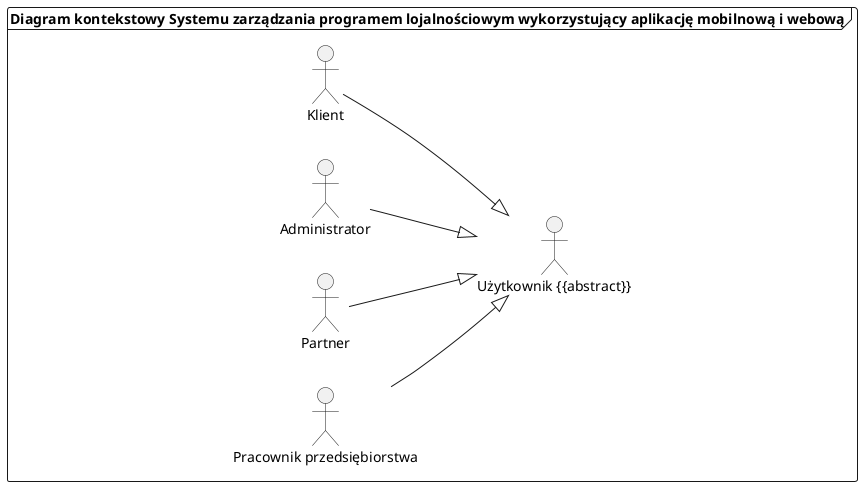 @startuml
frame "Diagram kontekstowy Systemu zarządzania programem lojalnościowym wykorzystujący aplikację mobilnową i webową" {
left to right direction

Klient as k
Administrator as a
Partner as p
:Pracownik przedsiębiorstwa: as pp
:Użytkownik {{abstract}}: as u


k --|> u
a --|> u
p --|> u
pp --|> u
}
@enduml
